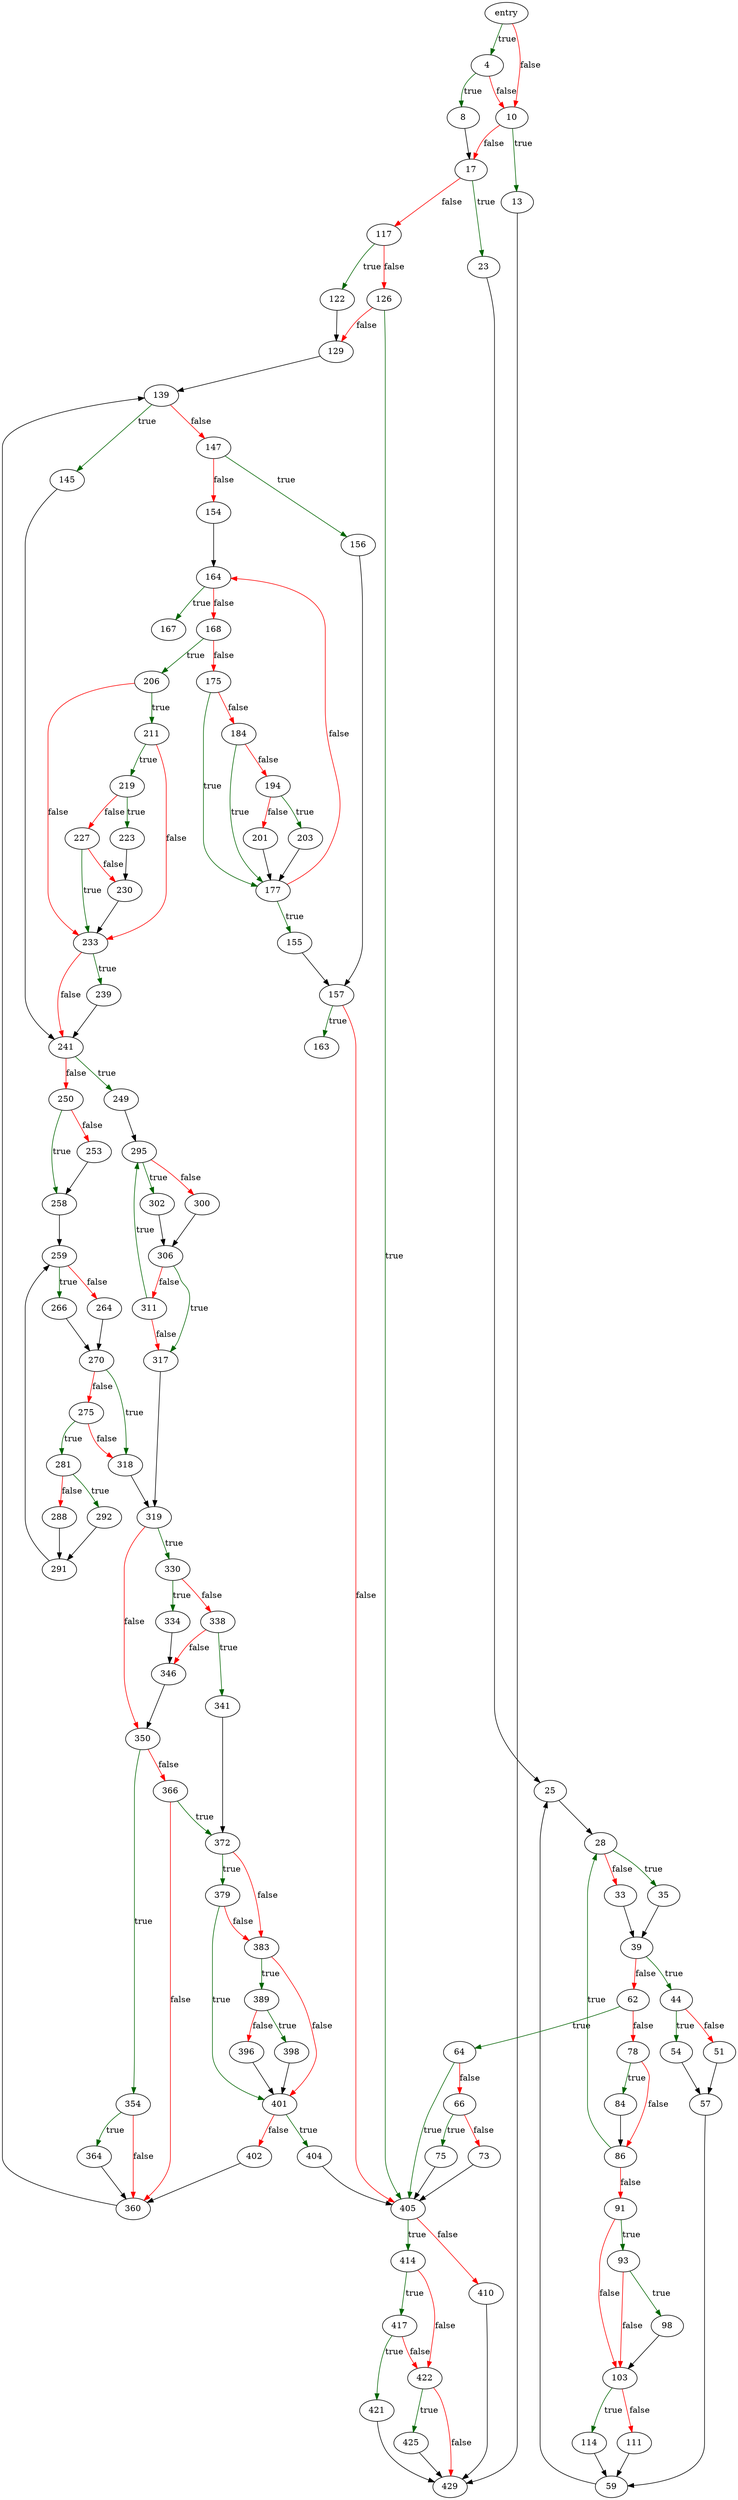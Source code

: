 digraph "cut_file" {
	// Node definitions.
	1 [label=entry];
	4;
	8;
	10;
	13;
	17;
	23;
	25;
	28;
	33;
	35;
	39;
	44;
	51;
	54;
	57;
	59;
	62;
	64;
	66;
	73;
	75;
	78;
	84;
	86;
	91;
	93;
	98;
	103;
	111;
	114;
	117;
	122;
	126;
	129;
	139;
	145;
	147;
	154;
	155;
	156;
	157;
	163;
	164;
	167;
	168;
	175;
	177;
	184;
	194;
	201;
	203;
	206;
	211;
	219;
	223;
	227;
	230;
	233;
	239;
	241;
	249;
	250;
	253;
	258;
	259;
	264;
	266;
	270;
	275;
	281;
	288;
	291;
	292;
	295;
	300;
	302;
	306;
	311;
	317;
	318;
	319;
	330;
	334;
	338;
	341;
	346;
	350;
	354;
	360;
	364;
	366;
	372;
	379;
	383;
	389;
	396;
	398;
	401;
	402;
	404;
	405;
	410;
	414;
	417;
	421;
	422;
	425;
	429;

	// Edge definitions.
	1 -> 4 [
		color=darkgreen
		label=true
	];
	1 -> 10 [
		color=red
		label=false
	];
	4 -> 8 [
		color=darkgreen
		label=true
	];
	4 -> 10 [
		color=red
		label=false
	];
	8 -> 17;
	10 -> 13 [
		color=darkgreen
		label=true
	];
	10 -> 17 [
		color=red
		label=false
	];
	13 -> 429;
	17 -> 23 [
		color=darkgreen
		label=true
	];
	17 -> 117 [
		color=red
		label=false
	];
	23 -> 25;
	25 -> 28;
	28 -> 33 [
		color=red
		label=false
	];
	28 -> 35 [
		color=darkgreen
		label=true
	];
	33 -> 39;
	35 -> 39;
	39 -> 44 [
		color=darkgreen
		label=true
	];
	39 -> 62 [
		color=red
		label=false
	];
	44 -> 51 [
		color=red
		label=false
	];
	44 -> 54 [
		color=darkgreen
		label=true
	];
	51 -> 57;
	54 -> 57;
	57 -> 59;
	59 -> 25;
	62 -> 64 [
		color=darkgreen
		label=true
	];
	62 -> 78 [
		color=red
		label=false
	];
	64 -> 66 [
		color=red
		label=false
	];
	64 -> 405 [
		color=darkgreen
		label=true
	];
	66 -> 73 [
		color=red
		label=false
	];
	66 -> 75 [
		color=darkgreen
		label=true
	];
	73 -> 405;
	75 -> 405;
	78 -> 84 [
		color=darkgreen
		label=true
	];
	78 -> 86 [
		color=red
		label=false
	];
	84 -> 86;
	86 -> 28 [
		color=darkgreen
		label=true
	];
	86 -> 91 [
		color=red
		label=false
	];
	91 -> 93 [
		color=darkgreen
		label=true
	];
	91 -> 103 [
		color=red
		label=false
	];
	93 -> 98 [
		color=darkgreen
		label=true
	];
	93 -> 103 [
		color=red
		label=false
	];
	98 -> 103;
	103 -> 111 [
		color=red
		label=false
	];
	103 -> 114 [
		color=darkgreen
		label=true
	];
	111 -> 59;
	114 -> 59;
	117 -> 122 [
		color=darkgreen
		label=true
	];
	117 -> 126 [
		color=red
		label=false
	];
	122 -> 129;
	126 -> 129 [
		color=red
		label=false
	];
	126 -> 405 [
		color=darkgreen
		label=true
	];
	129 -> 139;
	139 -> 145 [
		color=darkgreen
		label=true
	];
	139 -> 147 [
		color=red
		label=false
	];
	145 -> 241;
	147 -> 154 [
		color=red
		label=false
	];
	147 -> 156 [
		color=darkgreen
		label=true
	];
	154 -> 164;
	155 -> 157;
	156 -> 157;
	157 -> 163 [
		color=darkgreen
		label=true
	];
	157 -> 405 [
		color=red
		label=false
	];
	164 -> 167 [
		color=darkgreen
		label=true
	];
	164 -> 168 [
		color=red
		label=false
	];
	168 -> 175 [
		color=red
		label=false
	];
	168 -> 206 [
		color=darkgreen
		label=true
	];
	175 -> 177 [
		color=darkgreen
		label=true
	];
	175 -> 184 [
		color=red
		label=false
	];
	177 -> 155 [
		color=darkgreen
		label=true
	];
	177 -> 164 [
		color=red
		label=false
	];
	184 -> 177 [
		color=darkgreen
		label=true
	];
	184 -> 194 [
		color=red
		label=false
	];
	194 -> 201 [
		color=red
		label=false
	];
	194 -> 203 [
		color=darkgreen
		label=true
	];
	201 -> 177;
	203 -> 177;
	206 -> 211 [
		color=darkgreen
		label=true
	];
	206 -> 233 [
		color=red
		label=false
	];
	211 -> 219 [
		color=darkgreen
		label=true
	];
	211 -> 233 [
		color=red
		label=false
	];
	219 -> 223 [
		color=darkgreen
		label=true
	];
	219 -> 227 [
		color=red
		label=false
	];
	223 -> 230;
	227 -> 230 [
		color=red
		label=false
	];
	227 -> 233 [
		color=darkgreen
		label=true
	];
	230 -> 233;
	233 -> 239 [
		color=darkgreen
		label=true
	];
	233 -> 241 [
		color=red
		label=false
	];
	239 -> 241;
	241 -> 249 [
		color=darkgreen
		label=true
	];
	241 -> 250 [
		color=red
		label=false
	];
	249 -> 295;
	250 -> 253 [
		color=red
		label=false
	];
	250 -> 258 [
		color=darkgreen
		label=true
	];
	253 -> 258;
	258 -> 259;
	259 -> 264 [
		color=red
		label=false
	];
	259 -> 266 [
		color=darkgreen
		label=true
	];
	264 -> 270;
	266 -> 270;
	270 -> 275 [
		color=red
		label=false
	];
	270 -> 318 [
		color=darkgreen
		label=true
	];
	275 -> 281 [
		color=darkgreen
		label=true
	];
	275 -> 318 [
		color=red
		label=false
	];
	281 -> 288 [
		color=red
		label=false
	];
	281 -> 292 [
		color=darkgreen
		label=true
	];
	288 -> 291;
	291 -> 259;
	292 -> 291;
	295 -> 300 [
		color=red
		label=false
	];
	295 -> 302 [
		color=darkgreen
		label=true
	];
	300 -> 306;
	302 -> 306;
	306 -> 311 [
		color=red
		label=false
	];
	306 -> 317 [
		color=darkgreen
		label=true
	];
	311 -> 295 [
		color=darkgreen
		label=true
	];
	311 -> 317 [
		color=red
		label=false
	];
	317 -> 319;
	318 -> 319;
	319 -> 330 [
		color=darkgreen
		label=true
	];
	319 -> 350 [
		color=red
		label=false
	];
	330 -> 334 [
		color=darkgreen
		label=true
	];
	330 -> 338 [
		color=red
		label=false
	];
	334 -> 346;
	338 -> 341 [
		color=darkgreen
		label=true
	];
	338 -> 346 [
		color=red
		label=false
	];
	341 -> 372;
	346 -> 350;
	350 -> 354 [
		color=darkgreen
		label=true
	];
	350 -> 366 [
		color=red
		label=false
	];
	354 -> 360 [
		color=red
		label=false
	];
	354 -> 364 [
		color=darkgreen
		label=true
	];
	360 -> 139;
	364 -> 360;
	366 -> 360 [
		color=red
		label=false
	];
	366 -> 372 [
		color=darkgreen
		label=true
	];
	372 -> 379 [
		color=darkgreen
		label=true
	];
	372 -> 383 [
		color=red
		label=false
	];
	379 -> 383 [
		color=red
		label=false
	];
	379 -> 401 [
		color=darkgreen
		label=true
	];
	383 -> 389 [
		color=darkgreen
		label=true
	];
	383 -> 401 [
		color=red
		label=false
	];
	389 -> 396 [
		color=red
		label=false
	];
	389 -> 398 [
		color=darkgreen
		label=true
	];
	396 -> 401;
	398 -> 401;
	401 -> 402 [
		color=red
		label=false
	];
	401 -> 404 [
		color=darkgreen
		label=true
	];
	402 -> 360;
	404 -> 405;
	405 -> 410 [
		color=red
		label=false
	];
	405 -> 414 [
		color=darkgreen
		label=true
	];
	410 -> 429;
	414 -> 417 [
		color=darkgreen
		label=true
	];
	414 -> 422 [
		color=red
		label=false
	];
	417 -> 421 [
		color=darkgreen
		label=true
	];
	417 -> 422 [
		color=red
		label=false
	];
	421 -> 429;
	422 -> 425 [
		color=darkgreen
		label=true
	];
	422 -> 429 [
		color=red
		label=false
	];
	425 -> 429;
}